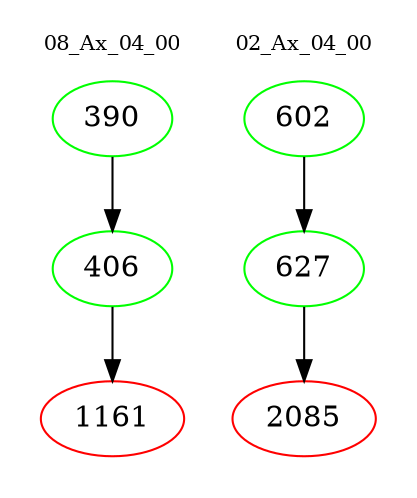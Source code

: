 digraph{
subgraph cluster_0 {
color = white
label = "08_Ax_04_00";
fontsize=10;
T0_390 [label="390", color="green"]
T0_390 -> T0_406 [color="black"]
T0_406 [label="406", color="green"]
T0_406 -> T0_1161 [color="black"]
T0_1161 [label="1161", color="red"]
}
subgraph cluster_1 {
color = white
label = "02_Ax_04_00";
fontsize=10;
T1_602 [label="602", color="green"]
T1_602 -> T1_627 [color="black"]
T1_627 [label="627", color="green"]
T1_627 -> T1_2085 [color="black"]
T1_2085 [label="2085", color="red"]
}
}
